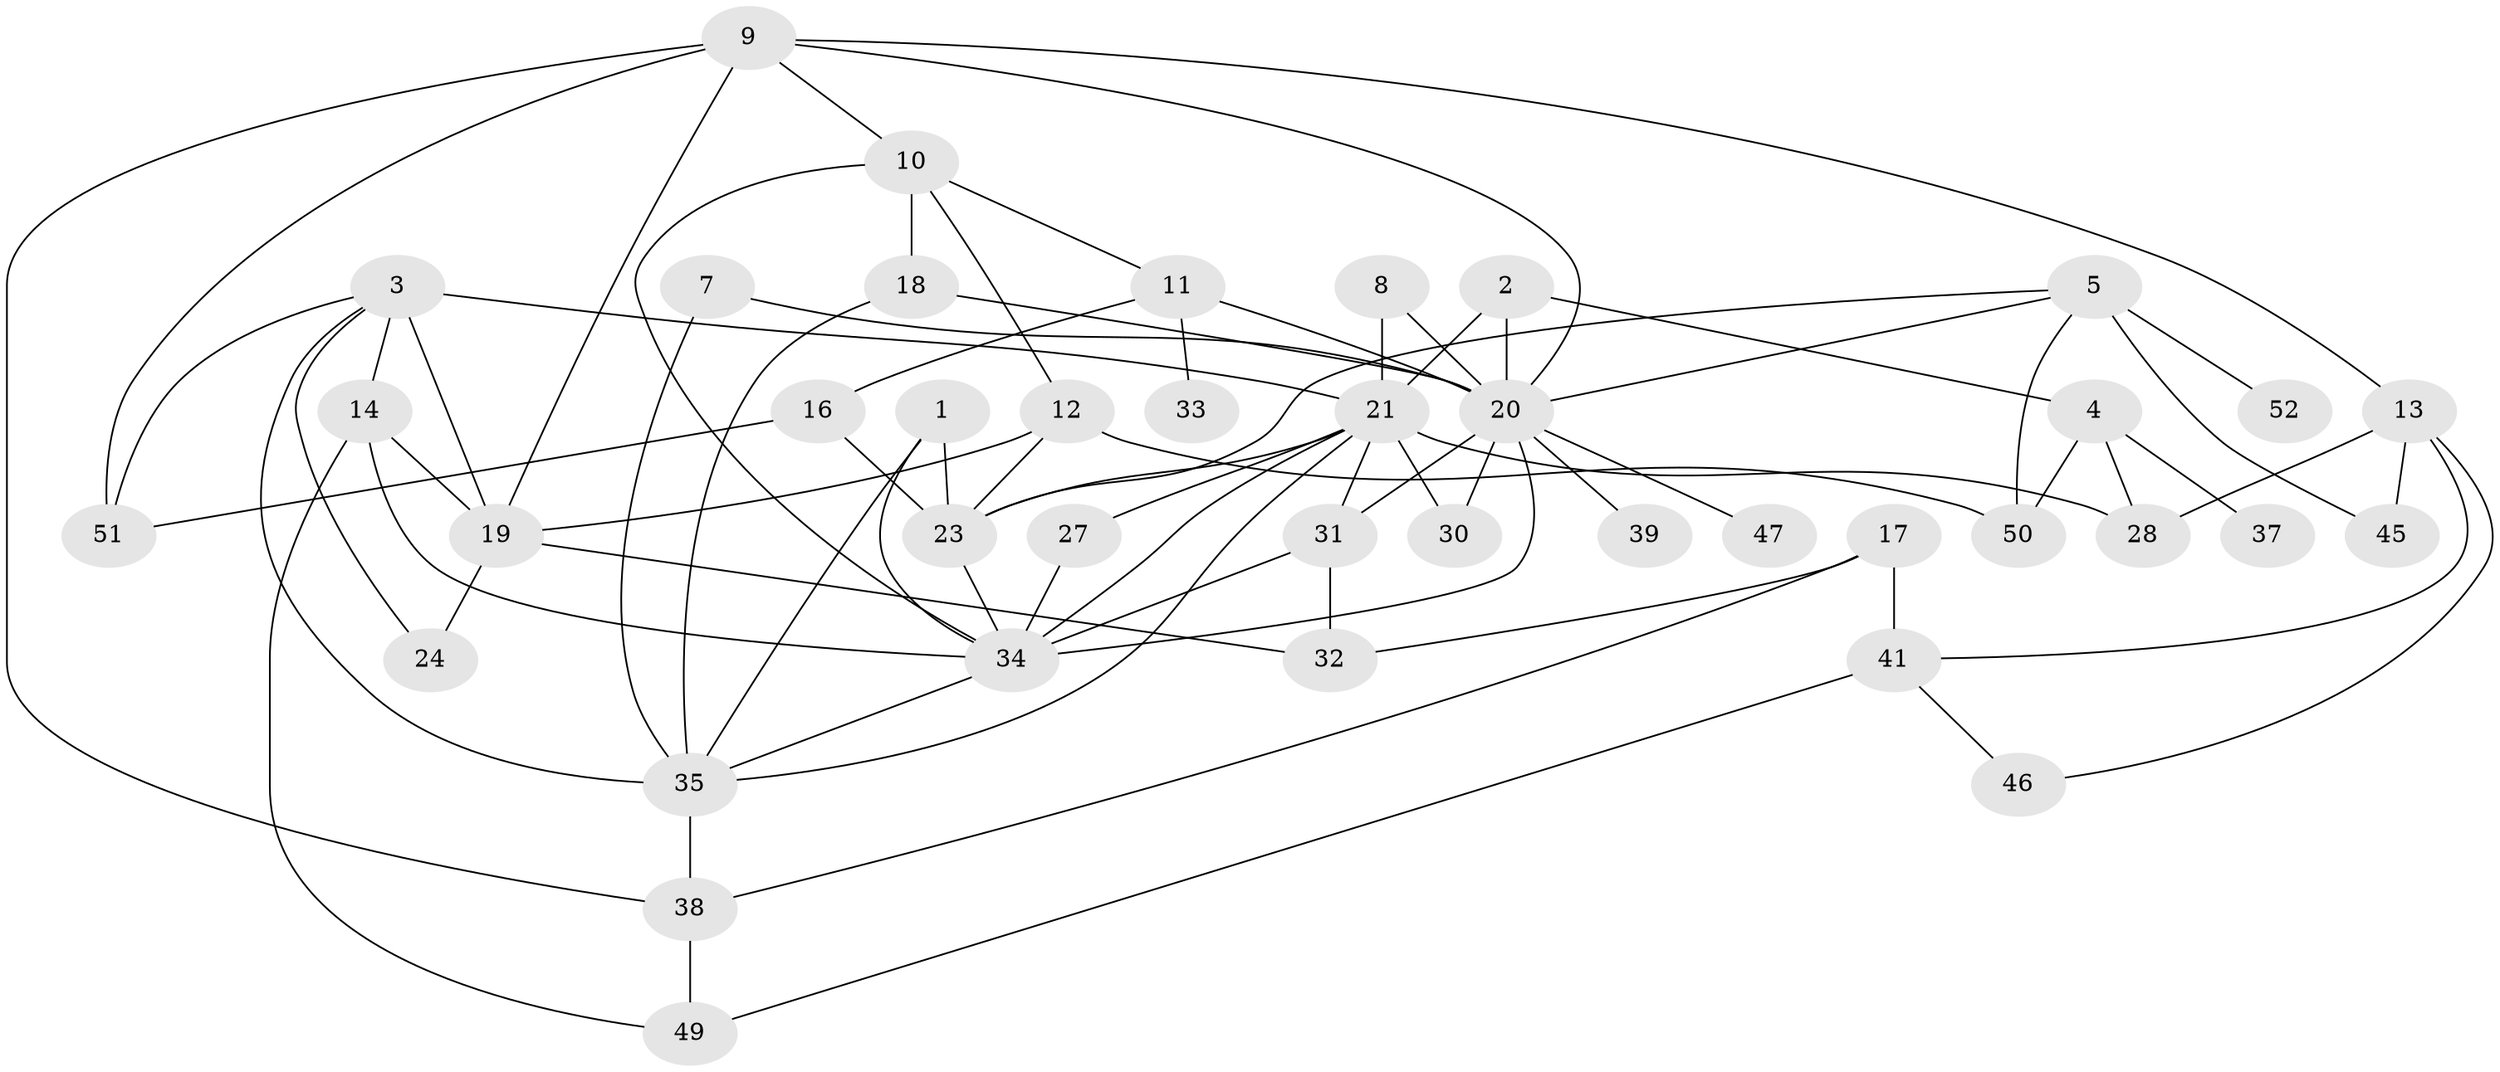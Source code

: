 // original degree distribution, {1: 0.1650485436893204, 3: 0.24271844660194175, 5: 0.07766990291262135, 0: 0.10679611650485436, 2: 0.23300970873786409, 4: 0.11650485436893204, 7: 0.019417475728155338, 8: 0.009708737864077669, 6: 0.02912621359223301}
// Generated by graph-tools (version 1.1) at 2025/33/03/09/25 02:33:56]
// undirected, 40 vertices, 77 edges
graph export_dot {
graph [start="1"]
  node [color=gray90,style=filled];
  1;
  2;
  3;
  4;
  5;
  7;
  8;
  9;
  10;
  11;
  12;
  13;
  14;
  16;
  17;
  18;
  19;
  20;
  21;
  23;
  24;
  27;
  28;
  30;
  31;
  32;
  33;
  34;
  35;
  37;
  38;
  39;
  41;
  45;
  46;
  47;
  49;
  50;
  51;
  52;
  1 -- 23 [weight=1.0];
  1 -- 34 [weight=1.0];
  1 -- 35 [weight=1.0];
  2 -- 4 [weight=1.0];
  2 -- 20 [weight=1.0];
  2 -- 21 [weight=1.0];
  3 -- 14 [weight=1.0];
  3 -- 19 [weight=2.0];
  3 -- 21 [weight=2.0];
  3 -- 24 [weight=1.0];
  3 -- 35 [weight=1.0];
  3 -- 51 [weight=1.0];
  4 -- 28 [weight=1.0];
  4 -- 37 [weight=1.0];
  4 -- 50 [weight=1.0];
  5 -- 20 [weight=1.0];
  5 -- 23 [weight=1.0];
  5 -- 45 [weight=2.0];
  5 -- 50 [weight=1.0];
  5 -- 52 [weight=1.0];
  7 -- 20 [weight=1.0];
  7 -- 35 [weight=1.0];
  8 -- 20 [weight=1.0];
  8 -- 21 [weight=1.0];
  9 -- 10 [weight=1.0];
  9 -- 13 [weight=1.0];
  9 -- 19 [weight=1.0];
  9 -- 20 [weight=1.0];
  9 -- 38 [weight=1.0];
  9 -- 51 [weight=1.0];
  10 -- 11 [weight=1.0];
  10 -- 12 [weight=1.0];
  10 -- 18 [weight=1.0];
  10 -- 34 [weight=1.0];
  11 -- 16 [weight=1.0];
  11 -- 20 [weight=1.0];
  11 -- 33 [weight=1.0];
  12 -- 19 [weight=1.0];
  12 -- 23 [weight=1.0];
  12 -- 50 [weight=1.0];
  13 -- 28 [weight=1.0];
  13 -- 41 [weight=1.0];
  13 -- 45 [weight=1.0];
  13 -- 46 [weight=1.0];
  14 -- 19 [weight=1.0];
  14 -- 34 [weight=1.0];
  14 -- 49 [weight=1.0];
  16 -- 23 [weight=1.0];
  16 -- 51 [weight=1.0];
  17 -- 32 [weight=1.0];
  17 -- 38 [weight=1.0];
  17 -- 41 [weight=2.0];
  18 -- 20 [weight=1.0];
  18 -- 35 [weight=1.0];
  19 -- 24 [weight=1.0];
  19 -- 32 [weight=2.0];
  20 -- 30 [weight=1.0];
  20 -- 31 [weight=1.0];
  20 -- 34 [weight=1.0];
  20 -- 39 [weight=1.0];
  20 -- 47 [weight=1.0];
  21 -- 23 [weight=1.0];
  21 -- 27 [weight=1.0];
  21 -- 28 [weight=1.0];
  21 -- 30 [weight=2.0];
  21 -- 31 [weight=1.0];
  21 -- 34 [weight=2.0];
  21 -- 35 [weight=1.0];
  23 -- 34 [weight=1.0];
  27 -- 34 [weight=1.0];
  31 -- 32 [weight=1.0];
  31 -- 34 [weight=1.0];
  34 -- 35 [weight=1.0];
  35 -- 38 [weight=1.0];
  38 -- 49 [weight=1.0];
  41 -- 46 [weight=1.0];
  41 -- 49 [weight=1.0];
}
